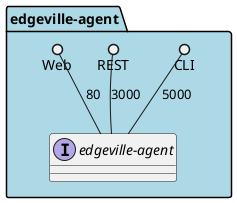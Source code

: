 @startuml

package "edgeville-agent" #lightblue {
    interface "edgeville-agent" {

    }
    CLI ()-- "edgeville-agent" : 5000
    REST ()-- "edgeville-agent" : 3000
    Web ()-- "edgeville-agent" : 80
}


@enduml
